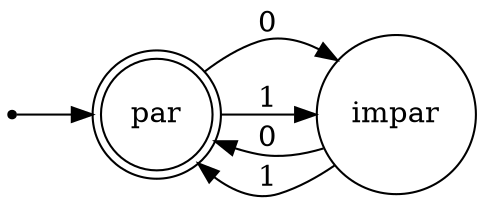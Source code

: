 digraph finite_state_machine {
	rankdir=LR;
	size="10"

	node [shape = doublecircle]; par ;
	node [shape = point]; qi;

	node [shape = circle]
	qi -> par;
	par -> impar [label = 0 ];
	par -> impar [label = 1 ];
	impar -> par [label = 0 ];
	impar -> par [label = 1 ];
	}